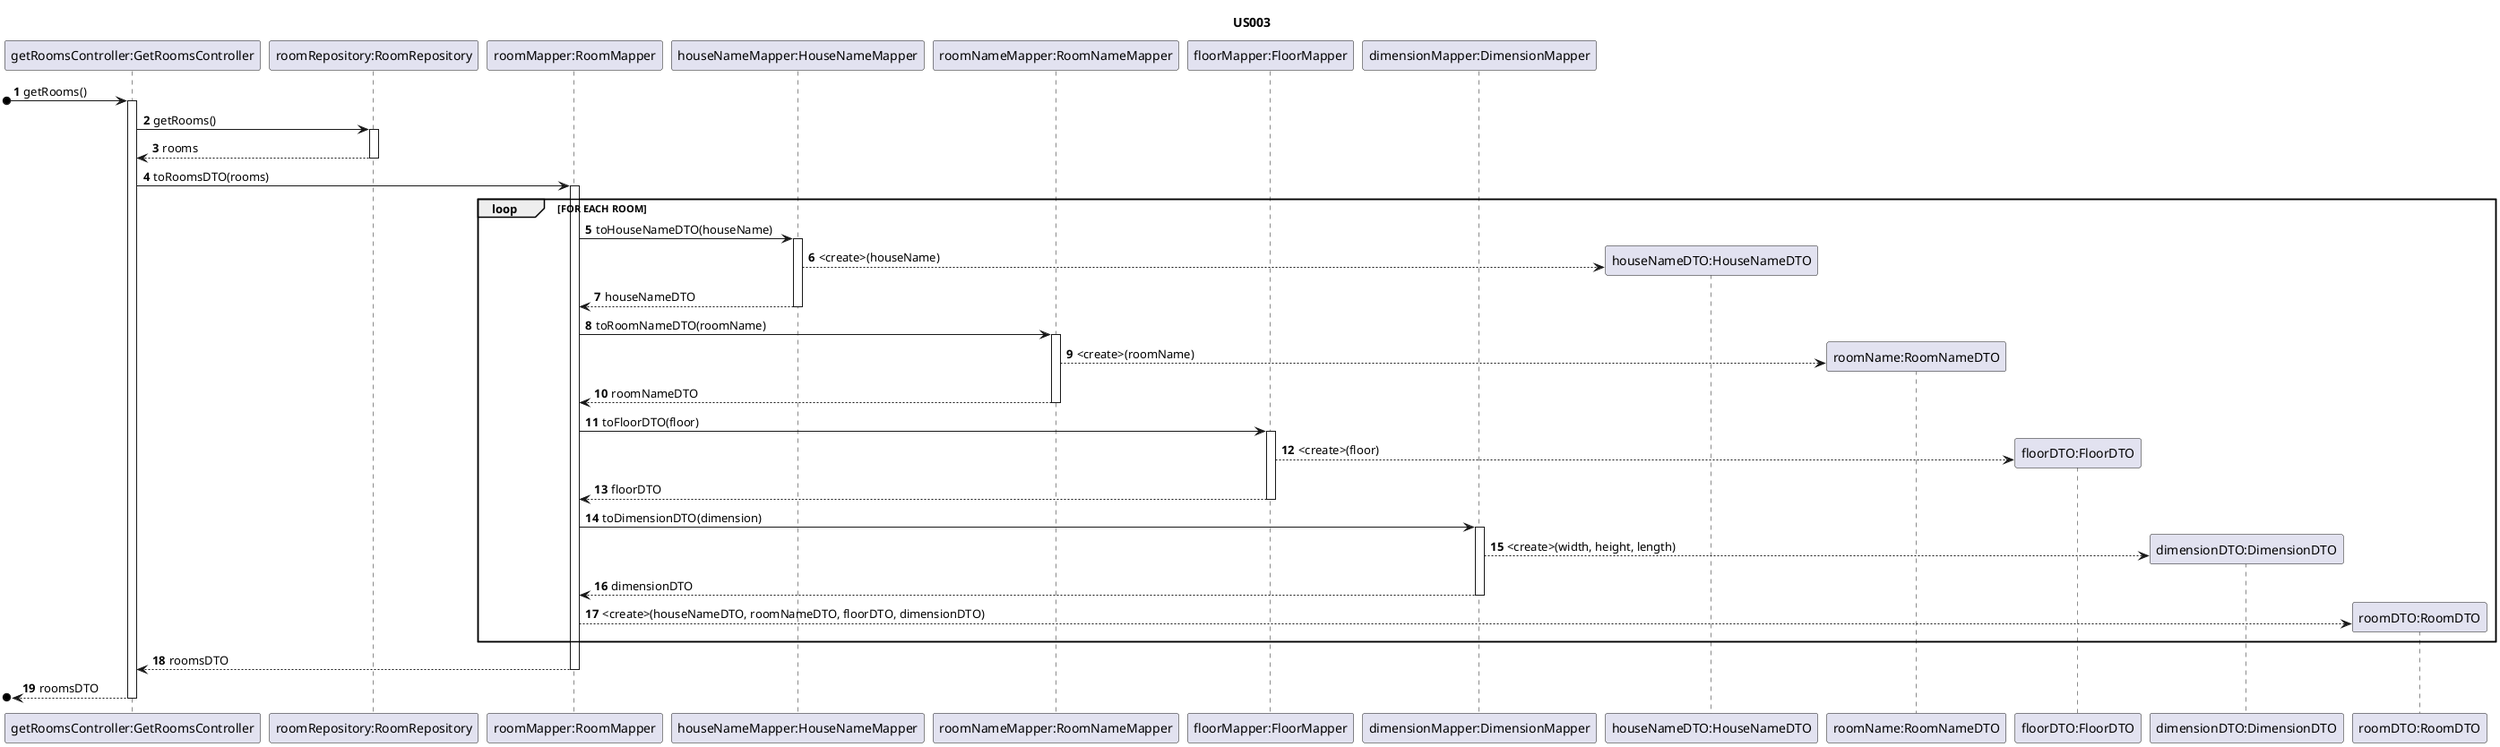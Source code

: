@startuml
'https://plantuml.com/sequence-diagram

autonumber

title US003

participant "getRoomsController:GetRoomsController" as GRC
participant "roomRepository:RoomRepository" as RR
participant "roomMapper:RoomMapper" as RM
participant "houseNameMapper:HouseNameMapper" as HNM
participant "roomNameMapper:RoomNameMapper" as RNM
participant "floorMapper:FloorMapper" as FM
participant "dimensionMapper:DimensionMapper" as DM
participant "houseNameDTO:HouseNameDTO" as HND
participant "roomName:RoomNameDTO" as RDT
participant "floorDTO:FloorDTO" as FD
participant "dimensionDTO:DimensionDTO" as DD
participant "roomDTO:RoomDTO" as RD

[o-> GRC: getRooms()
activate GRC
GRC -> RR: getRooms()
activate RR
RR --> GRC: rooms
deactivate RR
GRC -> RM : toRoomsDTO(rooms)
activate RM
loop FOR EACH ROOM
RM -> HNM : toHouseNameDTO(houseName)
activate HNM
HNM --> HND** : <create>(houseName)
HNM --> RM : houseNameDTO
deactivate HNM
RM -> RNM : toRoomNameDTO(roomName)
activate RNM
RNM --> RDT** : <create>(roomName)
RNM --> RM : roomNameDTO
deactivate RNM
RM -> FM : toFloorDTO(floor)
activate FM
FM --> FD** : <create>(floor)
FM --> RM : floorDTO
deactivate FM
RM -> DM : toDimensionDTO(dimension)
activate DM
DM --> DD** : <create>(width, height, length)
DM --> RM : dimensionDTO
deactivate DM
RM --> RD** : <create>(houseNameDTO, roomNameDTO, floorDTO, dimensionDTO)
end
RM --> GRC : roomsDTO
deactivate RM
[o<-- GRC : roomsDTO
deactivate GRC

@enduml
